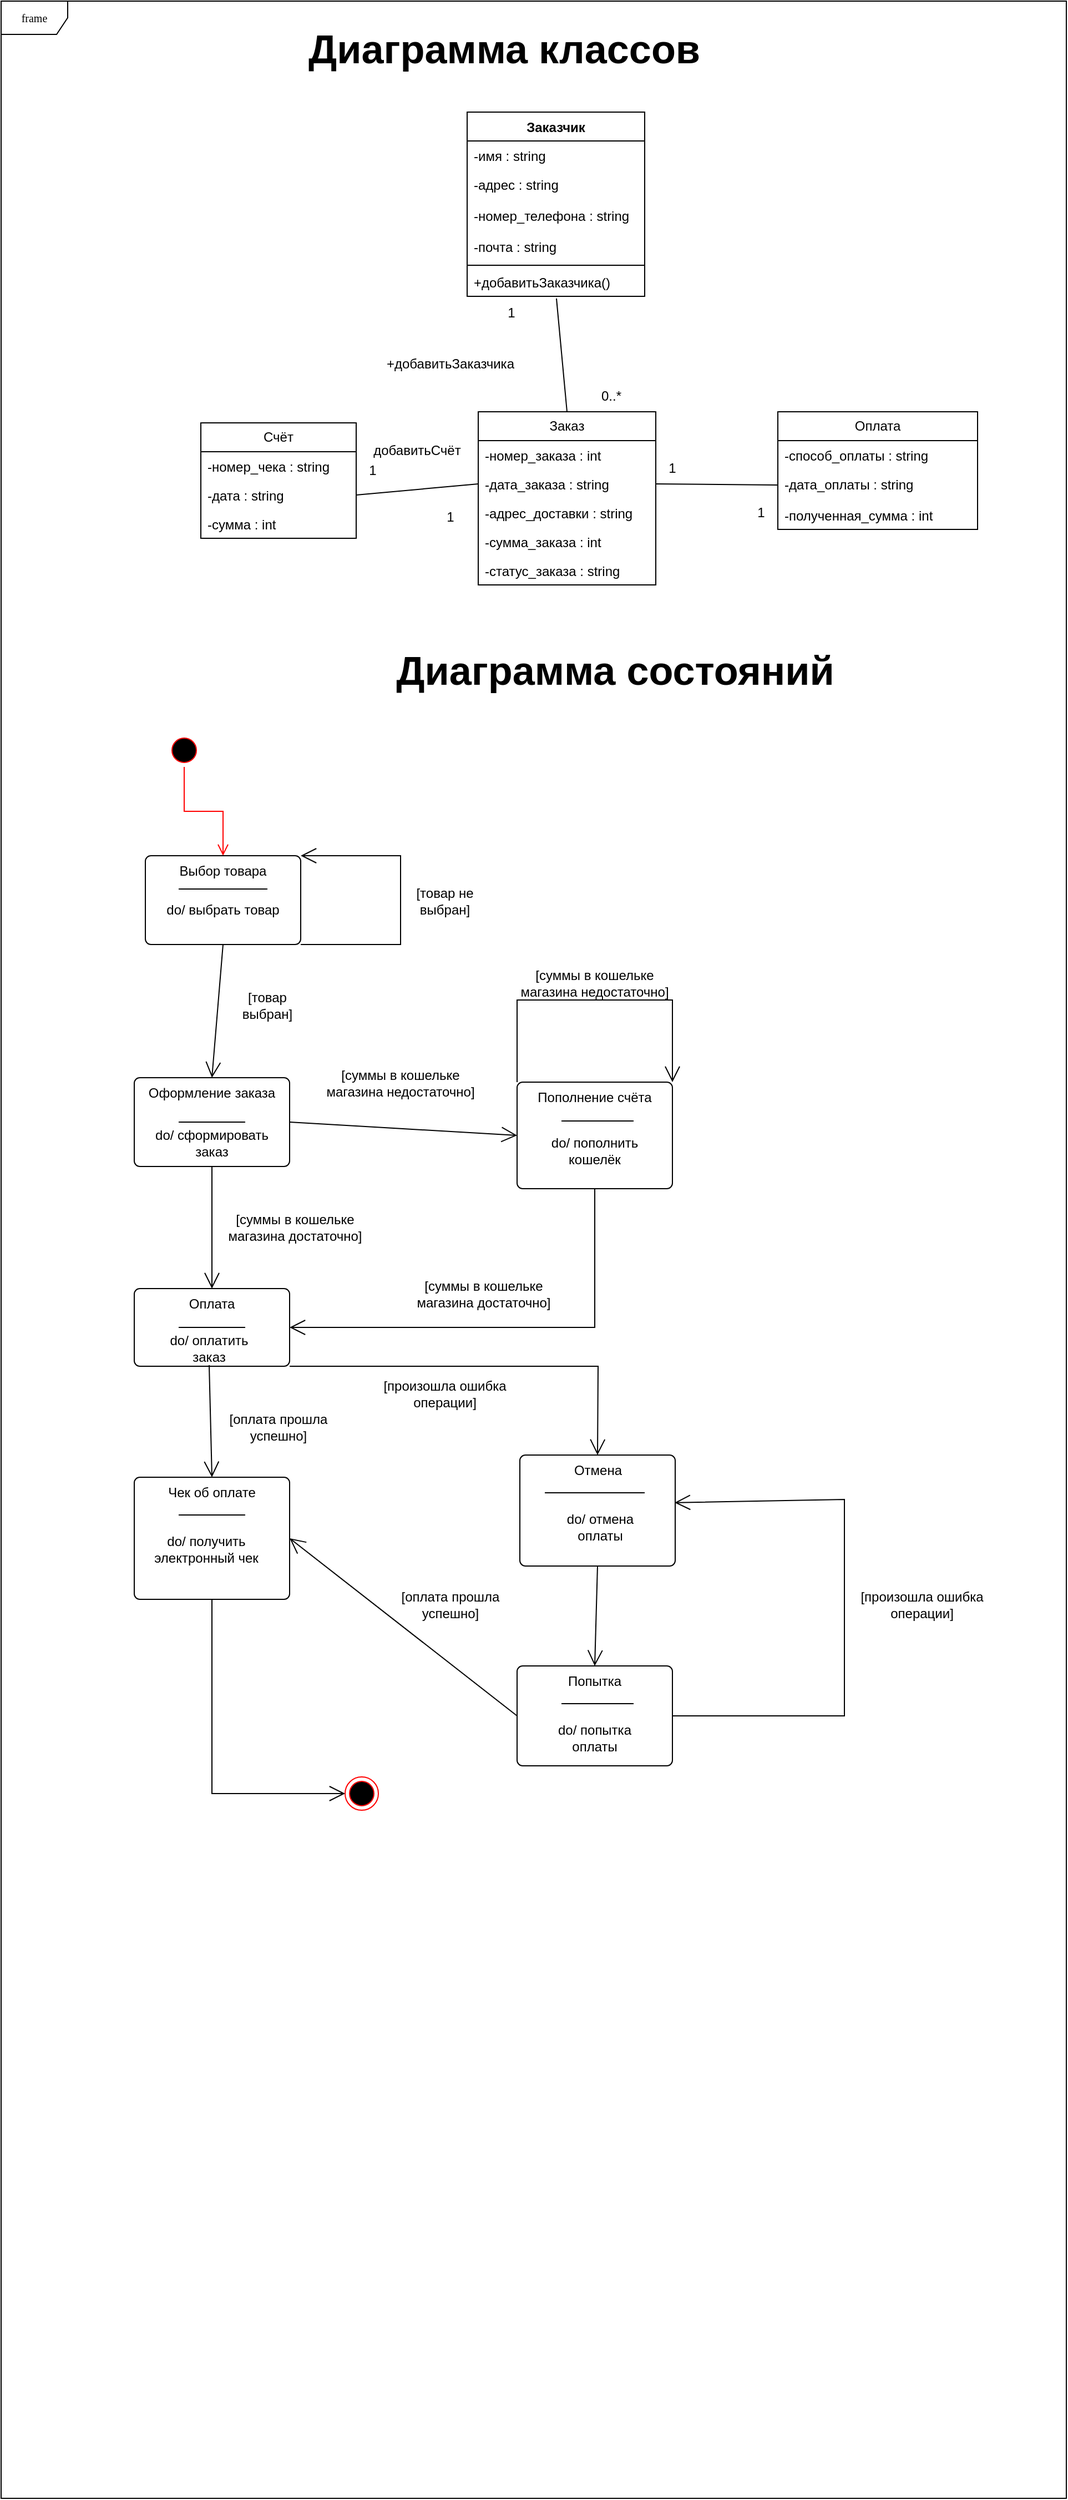 <mxfile version="22.1.18" type="github">
  <diagram name="Page-1" id="c4acf3e9-155e-7222-9cf6-157b1a14988f">
    <mxGraphModel dx="2037" dy="693" grid="1" gridSize="10" guides="1" tooltips="1" connect="1" arrows="1" fold="1" page="1" pageScale="1" pageWidth="850" pageHeight="1100" background="none" math="0" shadow="0">
      <root>
        <mxCell id="0" />
        <mxCell id="1" parent="0" />
        <mxCell id="17acba5748e5396b-1" value="frame" style="shape=umlFrame;whiteSpace=wrap;html=1;rounded=0;shadow=0;comic=0;labelBackgroundColor=none;strokeWidth=1;fontFamily=Verdana;fontSize=10;align=center;" parent="1" vertex="1">
          <mxGeometry x="-120" y="20" width="960" height="2250" as="geometry" />
        </mxCell>
        <mxCell id="1ROqw_EYxfn3M4fR1e2e-2" value="Заказчик" style="swimlane;fontStyle=1;align=center;verticalAlign=top;childLayout=stackLayout;horizontal=1;startSize=26;horizontalStack=0;resizeParent=1;resizeParentMax=0;resizeLast=0;collapsible=1;marginBottom=0;whiteSpace=wrap;html=1;" vertex="1" parent="1">
          <mxGeometry x="300" y="120" width="160" height="166" as="geometry">
            <mxRectangle x="300" y="120" width="100" height="30" as="alternateBounds" />
          </mxGeometry>
        </mxCell>
        <mxCell id="1ROqw_EYxfn3M4fR1e2e-12" value="-имя : string" style="text;strokeColor=none;fillColor=none;align=left;verticalAlign=top;spacingLeft=4;spacingRight=4;overflow=hidden;rotatable=0;points=[[0,0.5],[1,0.5]];portConstraint=eastwest;whiteSpace=wrap;html=1;" vertex="1" parent="1ROqw_EYxfn3M4fR1e2e-2">
          <mxGeometry y="26" width="160" height="26" as="geometry" />
        </mxCell>
        <mxCell id="1ROqw_EYxfn3M4fR1e2e-3" value="-адрес : string" style="text;strokeColor=none;fillColor=none;align=left;verticalAlign=top;spacingLeft=4;spacingRight=4;overflow=hidden;rotatable=0;points=[[0,0.5],[1,0.5]];portConstraint=eastwest;whiteSpace=wrap;html=1;" vertex="1" parent="1ROqw_EYxfn3M4fR1e2e-2">
          <mxGeometry y="52" width="160" height="28" as="geometry" />
        </mxCell>
        <mxCell id="1ROqw_EYxfn3M4fR1e2e-13" value="-номер_телефона : string" style="text;strokeColor=none;fillColor=none;align=left;verticalAlign=top;spacingLeft=4;spacingRight=4;overflow=hidden;rotatable=0;points=[[0,0.5],[1,0.5]];portConstraint=eastwest;whiteSpace=wrap;html=1;" vertex="1" parent="1ROqw_EYxfn3M4fR1e2e-2">
          <mxGeometry y="80" width="160" height="28" as="geometry" />
        </mxCell>
        <mxCell id="1ROqw_EYxfn3M4fR1e2e-14" value="-почта : string" style="text;strokeColor=none;fillColor=none;align=left;verticalAlign=top;spacingLeft=4;spacingRight=4;overflow=hidden;rotatable=0;points=[[0,0.5],[1,0.5]];portConstraint=eastwest;whiteSpace=wrap;html=1;" vertex="1" parent="1ROqw_EYxfn3M4fR1e2e-2">
          <mxGeometry y="108" width="160" height="28" as="geometry" />
        </mxCell>
        <mxCell id="1ROqw_EYxfn3M4fR1e2e-4" value="" style="line;strokeWidth=1;fillColor=none;align=left;verticalAlign=middle;spacingTop=-1;spacingLeft=3;spacingRight=3;rotatable=0;labelPosition=right;points=[];portConstraint=eastwest;strokeColor=inherit;" vertex="1" parent="1ROqw_EYxfn3M4fR1e2e-2">
          <mxGeometry y="136" width="160" height="4" as="geometry" />
        </mxCell>
        <mxCell id="1ROqw_EYxfn3M4fR1e2e-5" value="+добавитьЗаказчика()" style="text;strokeColor=none;fillColor=none;align=left;verticalAlign=top;spacingLeft=4;spacingRight=4;overflow=hidden;rotatable=0;points=[[0,0.5],[1,0.5]];portConstraint=eastwest;whiteSpace=wrap;html=1;" vertex="1" parent="1ROqw_EYxfn3M4fR1e2e-2">
          <mxGeometry y="140" width="160" height="26" as="geometry" />
        </mxCell>
        <mxCell id="1ROqw_EYxfn3M4fR1e2e-15" value="Заказ" style="swimlane;fontStyle=0;childLayout=stackLayout;horizontal=1;startSize=26;fillColor=none;horizontalStack=0;resizeParent=1;resizeParentMax=0;resizeLast=0;collapsible=1;marginBottom=0;whiteSpace=wrap;html=1;" vertex="1" parent="1">
          <mxGeometry x="310" y="390" width="160" height="156" as="geometry" />
        </mxCell>
        <mxCell id="1ROqw_EYxfn3M4fR1e2e-16" value="-номер_заказа : int" style="text;strokeColor=none;fillColor=none;align=left;verticalAlign=top;spacingLeft=4;spacingRight=4;overflow=hidden;rotatable=0;points=[[0,0.5],[1,0.5]];portConstraint=eastwest;whiteSpace=wrap;html=1;" vertex="1" parent="1ROqw_EYxfn3M4fR1e2e-15">
          <mxGeometry y="26" width="160" height="26" as="geometry" />
        </mxCell>
        <mxCell id="1ROqw_EYxfn3M4fR1e2e-17" value="-дата_заказа : string" style="text;strokeColor=none;fillColor=none;align=left;verticalAlign=top;spacingLeft=4;spacingRight=4;overflow=hidden;rotatable=0;points=[[0,0.5],[1,0.5]];portConstraint=eastwest;whiteSpace=wrap;html=1;" vertex="1" parent="1ROqw_EYxfn3M4fR1e2e-15">
          <mxGeometry y="52" width="160" height="26" as="geometry" />
        </mxCell>
        <mxCell id="1ROqw_EYxfn3M4fR1e2e-18" value="-адрес_доставки : string" style="text;strokeColor=none;fillColor=none;align=left;verticalAlign=top;spacingLeft=4;spacingRight=4;overflow=hidden;rotatable=0;points=[[0,0.5],[1,0.5]];portConstraint=eastwest;whiteSpace=wrap;html=1;" vertex="1" parent="1ROqw_EYxfn3M4fR1e2e-15">
          <mxGeometry y="78" width="160" height="26" as="geometry" />
        </mxCell>
        <mxCell id="1ROqw_EYxfn3M4fR1e2e-19" value="-сумма_заказа : int" style="text;strokeColor=none;fillColor=none;align=left;verticalAlign=top;spacingLeft=4;spacingRight=4;overflow=hidden;rotatable=0;points=[[0,0.5],[1,0.5]];portConstraint=eastwest;whiteSpace=wrap;html=1;" vertex="1" parent="1ROqw_EYxfn3M4fR1e2e-15">
          <mxGeometry y="104" width="160" height="26" as="geometry" />
        </mxCell>
        <mxCell id="1ROqw_EYxfn3M4fR1e2e-20" value="-статус_заказа : string" style="text;strokeColor=none;fillColor=none;align=left;verticalAlign=top;spacingLeft=4;spacingRight=4;overflow=hidden;rotatable=0;points=[[0,0.5],[1,0.5]];portConstraint=eastwest;whiteSpace=wrap;html=1;" vertex="1" parent="1ROqw_EYxfn3M4fR1e2e-15">
          <mxGeometry y="130" width="160" height="26" as="geometry" />
        </mxCell>
        <mxCell id="1ROqw_EYxfn3M4fR1e2e-24" value="" style="endArrow=none;html=1;rounded=0;entryX=0.503;entryY=1.073;entryDx=0;entryDy=0;entryPerimeter=0;exitX=0.5;exitY=0;exitDx=0;exitDy=0;" edge="1" parent="1" source="1ROqw_EYxfn3M4fR1e2e-15" target="1ROqw_EYxfn3M4fR1e2e-5">
          <mxGeometry width="50" height="50" relative="1" as="geometry">
            <mxPoint x="330" y="350" as="sourcePoint" />
            <mxPoint x="380" y="300" as="targetPoint" />
          </mxGeometry>
        </mxCell>
        <mxCell id="1ROqw_EYxfn3M4fR1e2e-27" value="Счёт" style="swimlane;fontStyle=0;childLayout=stackLayout;horizontal=1;startSize=26;fillColor=none;horizontalStack=0;resizeParent=1;resizeParentMax=0;resizeLast=0;collapsible=1;marginBottom=0;whiteSpace=wrap;html=1;" vertex="1" parent="1">
          <mxGeometry x="60" y="400" width="140" height="104" as="geometry" />
        </mxCell>
        <mxCell id="1ROqw_EYxfn3M4fR1e2e-28" value="-номер_чека : string" style="text;strokeColor=none;fillColor=none;align=left;verticalAlign=top;spacingLeft=4;spacingRight=4;overflow=hidden;rotatable=0;points=[[0,0.5],[1,0.5]];portConstraint=eastwest;whiteSpace=wrap;html=1;" vertex="1" parent="1ROqw_EYxfn3M4fR1e2e-27">
          <mxGeometry y="26" width="140" height="26" as="geometry" />
        </mxCell>
        <mxCell id="1ROqw_EYxfn3M4fR1e2e-29" value="-дата : string" style="text;strokeColor=none;fillColor=none;align=left;verticalAlign=top;spacingLeft=4;spacingRight=4;overflow=hidden;rotatable=0;points=[[0,0.5],[1,0.5]];portConstraint=eastwest;whiteSpace=wrap;html=1;" vertex="1" parent="1ROqw_EYxfn3M4fR1e2e-27">
          <mxGeometry y="52" width="140" height="26" as="geometry" />
        </mxCell>
        <mxCell id="1ROqw_EYxfn3M4fR1e2e-30" value="-сумма : int" style="text;strokeColor=none;fillColor=none;align=left;verticalAlign=top;spacingLeft=4;spacingRight=4;overflow=hidden;rotatable=0;points=[[0,0.5],[1,0.5]];portConstraint=eastwest;whiteSpace=wrap;html=1;" vertex="1" parent="1ROqw_EYxfn3M4fR1e2e-27">
          <mxGeometry y="78" width="140" height="26" as="geometry" />
        </mxCell>
        <mxCell id="1ROqw_EYxfn3M4fR1e2e-31" value="" style="endArrow=none;html=1;rounded=0;exitX=1;exitY=0.5;exitDx=0;exitDy=0;entryX=0;entryY=0.5;entryDx=0;entryDy=0;" edge="1" parent="1" source="1ROqw_EYxfn3M4fR1e2e-29" target="1ROqw_EYxfn3M4fR1e2e-17">
          <mxGeometry width="50" height="50" relative="1" as="geometry">
            <mxPoint x="230" y="500" as="sourcePoint" />
            <mxPoint x="280" y="450" as="targetPoint" />
          </mxGeometry>
        </mxCell>
        <mxCell id="1ROqw_EYxfn3M4fR1e2e-32" value="Оплата" style="swimlane;fontStyle=0;childLayout=stackLayout;horizontal=1;startSize=26;fillColor=none;horizontalStack=0;resizeParent=1;resizeParentMax=0;resizeLast=0;collapsible=1;marginBottom=0;whiteSpace=wrap;html=1;" vertex="1" parent="1">
          <mxGeometry x="580" y="390" width="180" height="106" as="geometry" />
        </mxCell>
        <mxCell id="1ROqw_EYxfn3M4fR1e2e-33" value="-способ_оплаты : string" style="text;strokeColor=none;fillColor=none;align=left;verticalAlign=top;spacingLeft=4;spacingRight=4;overflow=hidden;rotatable=0;points=[[0,0.5],[1,0.5]];portConstraint=eastwest;whiteSpace=wrap;html=1;" vertex="1" parent="1ROqw_EYxfn3M4fR1e2e-32">
          <mxGeometry y="26" width="180" height="26" as="geometry" />
        </mxCell>
        <mxCell id="1ROqw_EYxfn3M4fR1e2e-34" value="-дата_оплаты : string" style="text;strokeColor=none;fillColor=none;align=left;verticalAlign=top;spacingLeft=4;spacingRight=4;overflow=hidden;rotatable=0;points=[[0,0.5],[1,0.5]];portConstraint=eastwest;whiteSpace=wrap;html=1;" vertex="1" parent="1ROqw_EYxfn3M4fR1e2e-32">
          <mxGeometry y="52" width="180" height="28" as="geometry" />
        </mxCell>
        <mxCell id="1ROqw_EYxfn3M4fR1e2e-35" value="-полученная_сумма : int" style="text;strokeColor=none;fillColor=none;align=left;verticalAlign=top;spacingLeft=4;spacingRight=4;overflow=hidden;rotatable=0;points=[[0,0.5],[1,0.5]];portConstraint=eastwest;whiteSpace=wrap;html=1;" vertex="1" parent="1ROqw_EYxfn3M4fR1e2e-32">
          <mxGeometry y="80" width="180" height="26" as="geometry" />
        </mxCell>
        <mxCell id="1ROqw_EYxfn3M4fR1e2e-36" value="" style="endArrow=none;html=1;rounded=0;entryX=0;entryY=0.5;entryDx=0;entryDy=0;exitX=1;exitY=0.5;exitDx=0;exitDy=0;" edge="1" parent="1" source="1ROqw_EYxfn3M4fR1e2e-17" target="1ROqw_EYxfn3M4fR1e2e-34">
          <mxGeometry width="50" height="50" relative="1" as="geometry">
            <mxPoint x="490" y="490" as="sourcePoint" />
            <mxPoint x="540" y="440" as="targetPoint" />
          </mxGeometry>
        </mxCell>
        <mxCell id="1ROqw_EYxfn3M4fR1e2e-74" value="1" style="text;html=1;strokeColor=none;fillColor=none;align=center;verticalAlign=middle;whiteSpace=wrap;rounded=0;" vertex="1" parent="1">
          <mxGeometry x="310" y="286" width="60" height="30" as="geometry" />
        </mxCell>
        <mxCell id="1ROqw_EYxfn3M4fR1e2e-77" value="0..*" style="text;html=1;strokeColor=none;fillColor=none;align=center;verticalAlign=middle;whiteSpace=wrap;rounded=0;" vertex="1" parent="1">
          <mxGeometry x="400" y="361" width="60" height="30" as="geometry" />
        </mxCell>
        <mxCell id="1ROqw_EYxfn3M4fR1e2e-78" value="+добавитьЗаказчика" style="text;html=1;strokeColor=none;fillColor=none;align=center;verticalAlign=middle;whiteSpace=wrap;rounded=0;" vertex="1" parent="1">
          <mxGeometry x="210" y="332" width="150" height="30" as="geometry" />
        </mxCell>
        <mxCell id="1ROqw_EYxfn3M4fR1e2e-80" value="1" style="text;html=1;strokeColor=none;fillColor=none;align=center;verticalAlign=middle;whiteSpace=wrap;rounded=0;" vertex="1" parent="1">
          <mxGeometry x="200" y="428" width="30" height="30" as="geometry" />
        </mxCell>
        <mxCell id="1ROqw_EYxfn3M4fR1e2e-81" value="1" style="text;html=1;strokeColor=none;fillColor=none;align=center;verticalAlign=middle;whiteSpace=wrap;rounded=0;" vertex="1" parent="1">
          <mxGeometry x="255" y="470" width="60" height="30" as="geometry" />
        </mxCell>
        <mxCell id="1ROqw_EYxfn3M4fR1e2e-82" value="1" style="text;html=1;strokeColor=none;fillColor=none;align=center;verticalAlign=middle;whiteSpace=wrap;rounded=0;" vertex="1" parent="1">
          <mxGeometry x="470" y="426" width="30" height="30" as="geometry" />
        </mxCell>
        <mxCell id="1ROqw_EYxfn3M4fR1e2e-83" value="1" style="text;html=1;strokeColor=none;fillColor=none;align=center;verticalAlign=middle;whiteSpace=wrap;rounded=0;" vertex="1" parent="1">
          <mxGeometry x="550" y="466" width="30" height="30" as="geometry" />
        </mxCell>
        <mxCell id="1ROqw_EYxfn3M4fR1e2e-84" value="добавитьСчёт" style="text;html=1;strokeColor=none;fillColor=none;align=center;verticalAlign=middle;whiteSpace=wrap;rounded=0;" vertex="1" parent="1">
          <mxGeometry x="200" y="410" width="110" height="30" as="geometry" />
        </mxCell>
        <mxCell id="1ROqw_EYxfn3M4fR1e2e-85" value="" style="ellipse;html=1;shape=startState;fillColor=#000000;strokeColor=#ff0000;" vertex="1" parent="1">
          <mxGeometry x="30" y="680" width="30" height="30" as="geometry" />
        </mxCell>
        <mxCell id="1ROqw_EYxfn3M4fR1e2e-86" value="" style="edgeStyle=orthogonalEdgeStyle;html=1;verticalAlign=bottom;endArrow=open;endSize=8;strokeColor=#ff0000;rounded=0;entryX=0.5;entryY=0;entryDx=0;entryDy=0;" edge="1" source="1ROqw_EYxfn3M4fR1e2e-85" parent="1" target="1ROqw_EYxfn3M4fR1e2e-93">
          <mxGeometry relative="1" as="geometry">
            <mxPoint x="50" y="780" as="targetPoint" />
          </mxGeometry>
        </mxCell>
        <mxCell id="1ROqw_EYxfn3M4fR1e2e-93" value="Выбор товара" style="html=1;align=center;verticalAlign=top;rounded=1;absoluteArcSize=1;arcSize=10;dashed=0;whiteSpace=wrap;" vertex="1" parent="1">
          <mxGeometry x="10" y="790" width="140" height="80" as="geometry" />
        </mxCell>
        <mxCell id="1ROqw_EYxfn3M4fR1e2e-94" value="" style="line;strokeWidth=1;fillColor=none;align=left;verticalAlign=middle;spacingTop=-1;spacingLeft=3;spacingRight=3;rotatable=0;labelPosition=right;points=[];portConstraint=eastwest;strokeColor=inherit;" vertex="1" parent="1">
          <mxGeometry x="40" y="816" width="80" height="8" as="geometry" />
        </mxCell>
        <mxCell id="1ROqw_EYxfn3M4fR1e2e-95" value="do/ выбрать товар" style="text;html=1;strokeColor=none;fillColor=none;align=center;verticalAlign=middle;whiteSpace=wrap;rounded=0;movable=1;resizable=1;rotatable=1;deletable=1;editable=1;locked=0;connectable=1;" vertex="1" parent="1">
          <mxGeometry x="20" y="824" width="120" height="30" as="geometry" />
        </mxCell>
        <mxCell id="1ROqw_EYxfn3M4fR1e2e-96" value="" style="endArrow=open;endFill=1;endSize=12;html=1;rounded=0;entryX=1;entryY=0;entryDx=0;entryDy=0;exitX=1;exitY=1;exitDx=0;exitDy=0;" edge="1" parent="1" source="1ROqw_EYxfn3M4fR1e2e-93" target="1ROqw_EYxfn3M4fR1e2e-93">
          <mxGeometry width="160" relative="1" as="geometry">
            <mxPoint x="190" y="816" as="sourcePoint" />
            <mxPoint x="190" y="801" as="targetPoint" />
            <Array as="points">
              <mxPoint x="240" y="870" />
              <mxPoint x="240" y="790" />
            </Array>
          </mxGeometry>
        </mxCell>
        <mxCell id="1ROqw_EYxfn3M4fR1e2e-99" value="[товар не выбран]" style="text;html=1;strokeColor=none;fillColor=none;align=center;verticalAlign=middle;whiteSpace=wrap;rounded=0;" vertex="1" parent="1">
          <mxGeometry x="250" y="816" width="60" height="30" as="geometry" />
        </mxCell>
        <mxCell id="1ROqw_EYxfn3M4fR1e2e-100" value="Оформление заказа" style="html=1;align=center;verticalAlign=top;rounded=1;absoluteArcSize=1;arcSize=10;dashed=0;whiteSpace=wrap;" vertex="1" parent="1">
          <mxGeometry y="990" width="140" height="80" as="geometry" />
        </mxCell>
        <mxCell id="1ROqw_EYxfn3M4fR1e2e-101" value="" style="endArrow=open;endFill=1;endSize=12;html=1;rounded=0;entryX=0.5;entryY=0;entryDx=0;entryDy=0;" edge="1" parent="1" target="1ROqw_EYxfn3M4fR1e2e-100">
          <mxGeometry width="160" relative="1" as="geometry">
            <mxPoint x="80" y="870" as="sourcePoint" />
            <mxPoint x="170" y="960" as="targetPoint" />
          </mxGeometry>
        </mxCell>
        <mxCell id="1ROqw_EYxfn3M4fR1e2e-102" value="[товар выбран]" style="text;html=1;strokeColor=none;fillColor=none;align=center;verticalAlign=middle;whiteSpace=wrap;rounded=0;" vertex="1" parent="1">
          <mxGeometry x="90" y="910" width="60" height="30" as="geometry" />
        </mxCell>
        <mxCell id="1ROqw_EYxfn3M4fR1e2e-103" value="" style="line;strokeWidth=1;fillColor=none;align=left;verticalAlign=middle;spacingTop=-1;spacingLeft=3;spacingRight=3;rotatable=0;labelPosition=right;points=[];portConstraint=eastwest;strokeColor=inherit;" vertex="1" parent="1">
          <mxGeometry x="40" y="1026" width="60" height="8" as="geometry" />
        </mxCell>
        <mxCell id="1ROqw_EYxfn3M4fR1e2e-104" value="do/ сформировать заказ" style="text;html=1;strokeColor=none;fillColor=none;align=center;verticalAlign=middle;whiteSpace=wrap;rounded=0;" vertex="1" parent="1">
          <mxGeometry x="10" y="1034" width="120" height="30" as="geometry" />
        </mxCell>
        <mxCell id="1ROqw_EYxfn3M4fR1e2e-105" value="" style="endArrow=open;endFill=1;endSize=12;html=1;rounded=0;exitX=0.5;exitY=1;exitDx=0;exitDy=0;entryX=0.5;entryY=0;entryDx=0;entryDy=0;" edge="1" parent="1" source="1ROqw_EYxfn3M4fR1e2e-100" target="1ROqw_EYxfn3M4fR1e2e-106">
          <mxGeometry width="160" relative="1" as="geometry">
            <mxPoint y="1190" as="sourcePoint" />
            <mxPoint x="160" y="1190" as="targetPoint" />
          </mxGeometry>
        </mxCell>
        <mxCell id="1ROqw_EYxfn3M4fR1e2e-106" value="Оплата" style="html=1;align=center;verticalAlign=top;rounded=1;absoluteArcSize=1;arcSize=10;dashed=0;whiteSpace=wrap;" vertex="1" parent="1">
          <mxGeometry y="1180" width="140" height="70" as="geometry" />
        </mxCell>
        <mxCell id="1ROqw_EYxfn3M4fR1e2e-107" value="" style="line;strokeWidth=1;fillColor=none;align=left;verticalAlign=middle;spacingTop=-1;spacingLeft=3;spacingRight=3;rotatable=0;labelPosition=right;points=[];portConstraint=eastwest;strokeColor=inherit;" vertex="1" parent="1">
          <mxGeometry x="40" y="1211" width="60" height="8" as="geometry" />
        </mxCell>
        <mxCell id="1ROqw_EYxfn3M4fR1e2e-108" value="do/ оплатить заказ" style="text;html=1;strokeColor=none;fillColor=none;align=center;verticalAlign=middle;whiteSpace=wrap;rounded=0;" vertex="1" parent="1">
          <mxGeometry x="15" y="1219" width="105" height="30" as="geometry" />
        </mxCell>
        <mxCell id="1ROqw_EYxfn3M4fR1e2e-109" value="[суммы в кошельке магазина достаточно]" style="text;html=1;strokeColor=none;fillColor=none;align=center;verticalAlign=middle;whiteSpace=wrap;rounded=0;" vertex="1" parent="1">
          <mxGeometry x="80" y="1110" width="130" height="30" as="geometry" />
        </mxCell>
        <mxCell id="1ROqw_EYxfn3M4fR1e2e-115" value="" style="endArrow=open;endFill=1;endSize=12;html=1;rounded=0;exitX=1;exitY=0.5;exitDx=0;exitDy=0;entryX=0;entryY=0.5;entryDx=0;entryDy=0;" edge="1" parent="1" source="1ROqw_EYxfn3M4fR1e2e-100" target="1ROqw_EYxfn3M4fR1e2e-116">
          <mxGeometry width="160" relative="1" as="geometry">
            <mxPoint x="340" y="1069" as="sourcePoint" />
            <mxPoint x="430" y="1189" as="targetPoint" />
          </mxGeometry>
        </mxCell>
        <mxCell id="1ROqw_EYxfn3M4fR1e2e-116" value="Пополнение счёта" style="html=1;align=center;verticalAlign=top;rounded=1;absoluteArcSize=1;arcSize=10;dashed=0;whiteSpace=wrap;" vertex="1" parent="1">
          <mxGeometry x="345" y="994" width="140" height="96" as="geometry" />
        </mxCell>
        <mxCell id="1ROqw_EYxfn3M4fR1e2e-117" value="[суммы в кошельке магазина недостаточно]" style="text;html=1;strokeColor=none;fillColor=none;align=center;verticalAlign=middle;whiteSpace=wrap;rounded=0;" vertex="1" parent="1">
          <mxGeometry x="170" y="980" width="140" height="30" as="geometry" />
        </mxCell>
        <mxCell id="1ROqw_EYxfn3M4fR1e2e-118" value="" style="line;strokeWidth=1;fillColor=none;align=left;verticalAlign=middle;spacingTop=-1;spacingLeft=3;spacingRight=3;rotatable=0;labelPosition=right;points=[];portConstraint=eastwest;strokeColor=inherit;" vertex="1" parent="1">
          <mxGeometry x="385" y="1025" width="65" height="8" as="geometry" />
        </mxCell>
        <mxCell id="1ROqw_EYxfn3M4fR1e2e-119" value="do/ пополнить кошелёк" style="text;html=1;strokeColor=none;fillColor=none;align=center;verticalAlign=middle;whiteSpace=wrap;rounded=0;" vertex="1" parent="1">
          <mxGeometry x="360" y="1041" width="110" height="30" as="geometry" />
        </mxCell>
        <mxCell id="1ROqw_EYxfn3M4fR1e2e-120" value="" style="endArrow=open;endFill=1;endSize=12;html=1;rounded=0;entryX=1;entryY=0.5;entryDx=0;entryDy=0;exitX=0.5;exitY=1;exitDx=0;exitDy=0;" edge="1" parent="1" source="1ROqw_EYxfn3M4fR1e2e-116" target="1ROqw_EYxfn3M4fR1e2e-106">
          <mxGeometry width="160" relative="1" as="geometry">
            <mxPoint x="280" y="1170" as="sourcePoint" />
            <mxPoint x="440" y="1170" as="targetPoint" />
            <Array as="points">
              <mxPoint x="415" y="1215" />
            </Array>
          </mxGeometry>
        </mxCell>
        <mxCell id="1ROqw_EYxfn3M4fR1e2e-121" value="" style="endArrow=open;endFill=1;endSize=12;html=1;rounded=0;exitX=0;exitY=0;exitDx=0;exitDy=0;entryX=1;entryY=0;entryDx=0;entryDy=0;" edge="1" parent="1" source="1ROqw_EYxfn3M4fR1e2e-116" target="1ROqw_EYxfn3M4fR1e2e-116">
          <mxGeometry width="160" relative="1" as="geometry">
            <mxPoint x="340" y="850" as="sourcePoint" />
            <mxPoint x="500" y="850" as="targetPoint" />
            <Array as="points">
              <mxPoint x="345" y="920" />
              <mxPoint x="485" y="920" />
            </Array>
          </mxGeometry>
        </mxCell>
        <mxCell id="1ROqw_EYxfn3M4fR1e2e-123" value="[суммы в кошельке магазина недостаточно]" style="text;html=1;strokeColor=none;fillColor=none;align=center;verticalAlign=middle;whiteSpace=wrap;rounded=0;" vertex="1" parent="1">
          <mxGeometry x="345" y="890" width="140" height="30" as="geometry" />
        </mxCell>
        <mxCell id="1ROqw_EYxfn3M4fR1e2e-124" value="[суммы в кошельке магазина достаточно]" style="text;html=1;strokeColor=none;fillColor=none;align=center;verticalAlign=middle;whiteSpace=wrap;rounded=0;" vertex="1" parent="1">
          <mxGeometry x="250" y="1170" width="130" height="30" as="geometry" />
        </mxCell>
        <mxCell id="1ROqw_EYxfn3M4fR1e2e-125" value="Чек об оплате" style="html=1;align=center;verticalAlign=top;rounded=1;absoluteArcSize=1;arcSize=10;dashed=0;whiteSpace=wrap;" vertex="1" parent="1">
          <mxGeometry y="1350" width="140" height="110" as="geometry" />
        </mxCell>
        <mxCell id="1ROqw_EYxfn3M4fR1e2e-126" value="" style="endArrow=open;endFill=1;endSize=12;html=1;rounded=0;exitX=0.5;exitY=1;exitDx=0;exitDy=0;entryX=0.5;entryY=0;entryDx=0;entryDy=0;" edge="1" parent="1" source="1ROqw_EYxfn3M4fR1e2e-108" target="1ROqw_EYxfn3M4fR1e2e-125">
          <mxGeometry width="160" relative="1" as="geometry">
            <mxPoint x="30" y="1290" as="sourcePoint" />
            <mxPoint x="190" y="1290" as="targetPoint" />
          </mxGeometry>
        </mxCell>
        <mxCell id="1ROqw_EYxfn3M4fR1e2e-127" value="" style="line;strokeWidth=1;fillColor=none;align=left;verticalAlign=middle;spacingTop=-1;spacingLeft=3;spacingRight=3;rotatable=0;labelPosition=right;points=[];portConstraint=eastwest;strokeColor=inherit;" vertex="1" parent="1">
          <mxGeometry x="40" y="1380" width="60" height="8" as="geometry" />
        </mxCell>
        <mxCell id="1ROqw_EYxfn3M4fR1e2e-128" value="do/ получить электронный чек" style="text;html=1;strokeColor=none;fillColor=none;align=center;verticalAlign=middle;whiteSpace=wrap;rounded=0;" vertex="1" parent="1">
          <mxGeometry x="10" y="1400" width="110" height="30" as="geometry" />
        </mxCell>
        <mxCell id="1ROqw_EYxfn3M4fR1e2e-129" value="[оплата прошла успешно]" style="text;html=1;strokeColor=none;fillColor=none;align=center;verticalAlign=middle;whiteSpace=wrap;rounded=0;" vertex="1" parent="1">
          <mxGeometry x="80" y="1290" width="100" height="30" as="geometry" />
        </mxCell>
        <mxCell id="1ROqw_EYxfn3M4fR1e2e-130" value="" style="ellipse;html=1;shape=endState;fillColor=#000000;strokeColor=#ff0000;" vertex="1" parent="1">
          <mxGeometry x="190" y="1620" width="30" height="30" as="geometry" />
        </mxCell>
        <mxCell id="1ROqw_EYxfn3M4fR1e2e-131" value="" style="endArrow=open;endFill=1;endSize=12;html=1;rounded=0;entryX=0;entryY=0.5;entryDx=0;entryDy=0;exitX=0.5;exitY=1;exitDx=0;exitDy=0;" edge="1" parent="1" source="1ROqw_EYxfn3M4fR1e2e-125" target="1ROqw_EYxfn3M4fR1e2e-130">
          <mxGeometry width="160" relative="1" as="geometry">
            <mxPoint y="1500" as="sourcePoint" />
            <mxPoint x="160" y="1500" as="targetPoint" />
            <Array as="points">
              <mxPoint x="70" y="1635" />
            </Array>
          </mxGeometry>
        </mxCell>
        <mxCell id="1ROqw_EYxfn3M4fR1e2e-132" value="" style="endArrow=open;endFill=1;endSize=12;html=1;rounded=0;exitX=1;exitY=1;exitDx=0;exitDy=0;entryX=0.5;entryY=0;entryDx=0;entryDy=0;" edge="1" parent="1" source="1ROqw_EYxfn3M4fR1e2e-106" target="1ROqw_EYxfn3M4fR1e2e-133">
          <mxGeometry width="160" relative="1" as="geometry">
            <mxPoint x="210" y="1300" as="sourcePoint" />
            <mxPoint x="370" y="1300" as="targetPoint" />
            <Array as="points">
              <mxPoint x="418" y="1250" />
            </Array>
          </mxGeometry>
        </mxCell>
        <mxCell id="1ROqw_EYxfn3M4fR1e2e-133" value="Отмена" style="html=1;align=center;verticalAlign=top;rounded=1;absoluteArcSize=1;arcSize=10;dashed=0;whiteSpace=wrap;" vertex="1" parent="1">
          <mxGeometry x="347.5" y="1330" width="140" height="100" as="geometry" />
        </mxCell>
        <mxCell id="1ROqw_EYxfn3M4fR1e2e-134" value="[произошла ошибка операции]" style="text;html=1;strokeColor=none;fillColor=none;align=center;verticalAlign=middle;whiteSpace=wrap;rounded=0;" vertex="1" parent="1">
          <mxGeometry x="220" y="1260" width="120" height="30" as="geometry" />
        </mxCell>
        <mxCell id="1ROqw_EYxfn3M4fR1e2e-135" value="" style="line;strokeWidth=1;fillColor=none;align=left;verticalAlign=middle;spacingTop=-1;spacingLeft=3;spacingRight=3;rotatable=0;labelPosition=right;points=[];portConstraint=eastwest;strokeColor=inherit;" vertex="1" parent="1">
          <mxGeometry x="370" y="1360" width="90" height="8" as="geometry" />
        </mxCell>
        <mxCell id="1ROqw_EYxfn3M4fR1e2e-136" value="do/ отмена оплаты" style="text;html=1;strokeColor=none;fillColor=none;align=center;verticalAlign=middle;whiteSpace=wrap;rounded=0;" vertex="1" parent="1">
          <mxGeometry x="380" y="1380" width="80" height="30" as="geometry" />
        </mxCell>
        <mxCell id="1ROqw_EYxfn3M4fR1e2e-137" value="Попытка" style="html=1;align=center;verticalAlign=top;rounded=1;absoluteArcSize=1;arcSize=10;dashed=0;whiteSpace=wrap;" vertex="1" parent="1">
          <mxGeometry x="345" y="1520" width="140" height="90" as="geometry" />
        </mxCell>
        <mxCell id="1ROqw_EYxfn3M4fR1e2e-138" value="" style="endArrow=open;endFill=1;endSize=12;html=1;rounded=0;exitX=0.5;exitY=1;exitDx=0;exitDy=0;entryX=0.5;entryY=0;entryDx=0;entryDy=0;" edge="1" parent="1" source="1ROqw_EYxfn3M4fR1e2e-133" target="1ROqw_EYxfn3M4fR1e2e-137">
          <mxGeometry width="160" relative="1" as="geometry">
            <mxPoint x="320" y="1470" as="sourcePoint" />
            <mxPoint x="480" y="1470" as="targetPoint" />
          </mxGeometry>
        </mxCell>
        <mxCell id="1ROqw_EYxfn3M4fR1e2e-139" value="" style="endArrow=open;endFill=1;endSize=12;html=1;rounded=0;exitX=0;exitY=0.5;exitDx=0;exitDy=0;entryX=1;entryY=0.5;entryDx=0;entryDy=0;" edge="1" parent="1" source="1ROqw_EYxfn3M4fR1e2e-137" target="1ROqw_EYxfn3M4fR1e2e-125">
          <mxGeometry width="160" relative="1" as="geometry">
            <mxPoint x="300" y="1480" as="sourcePoint" />
            <mxPoint x="140" y="1480" as="targetPoint" />
          </mxGeometry>
        </mxCell>
        <mxCell id="1ROqw_EYxfn3M4fR1e2e-140" value="" style="line;strokeWidth=1;fillColor=none;align=left;verticalAlign=middle;spacingTop=-1;spacingLeft=3;spacingRight=3;rotatable=0;labelPosition=right;points=[];portConstraint=eastwest;strokeColor=inherit;" vertex="1" parent="1">
          <mxGeometry x="385" y="1550" width="65" height="8" as="geometry" />
        </mxCell>
        <mxCell id="1ROqw_EYxfn3M4fR1e2e-141" value="do/ попытка оплаты" style="text;html=1;strokeColor=none;fillColor=none;align=center;verticalAlign=middle;whiteSpace=wrap;rounded=0;" vertex="1" parent="1">
          <mxGeometry x="380" y="1570" width="70" height="30" as="geometry" />
        </mxCell>
        <mxCell id="1ROqw_EYxfn3M4fR1e2e-142" value="" style="endArrow=open;endFill=1;endSize=12;html=1;rounded=0;exitX=1;exitY=0.5;exitDx=0;exitDy=0;entryX=0.996;entryY=0.429;entryDx=0;entryDy=0;entryPerimeter=0;" edge="1" parent="1" source="1ROqw_EYxfn3M4fR1e2e-137" target="1ROqw_EYxfn3M4fR1e2e-133">
          <mxGeometry width="160" relative="1" as="geometry">
            <mxPoint x="480" y="1490" as="sourcePoint" />
            <mxPoint x="640" y="1490" as="targetPoint" />
            <Array as="points">
              <mxPoint x="640" y="1565" />
              <mxPoint x="640" y="1370" />
            </Array>
          </mxGeometry>
        </mxCell>
        <mxCell id="1ROqw_EYxfn3M4fR1e2e-143" value="[оплата прошла успешно]" style="text;html=1;strokeColor=none;fillColor=none;align=center;verticalAlign=middle;whiteSpace=wrap;rounded=0;" vertex="1" parent="1">
          <mxGeometry x="230" y="1450" width="110" height="30" as="geometry" />
        </mxCell>
        <mxCell id="1ROqw_EYxfn3M4fR1e2e-145" value="[произошла ошибка операции]" style="text;html=1;strokeColor=none;fillColor=none;align=center;verticalAlign=middle;whiteSpace=wrap;rounded=0;" vertex="1" parent="1">
          <mxGeometry x="650" y="1450" width="120" height="30" as="geometry" />
        </mxCell>
        <mxCell id="1ROqw_EYxfn3M4fR1e2e-146" value="Диаграмма состояний" style="text;align=center;fontStyle=1;verticalAlign=middle;spacingLeft=3;spacingRight=3;strokeColor=none;rotatable=0;points=[[0,0.5],[1,0.5]];portConstraint=eastwest;html=1;fontSize=36;" vertex="1" parent="1">
          <mxGeometry x="215" y="610" width="435" height="26" as="geometry" />
        </mxCell>
        <mxCell id="1ROqw_EYxfn3M4fR1e2e-147" value="Диаграмма классов" style="text;align=center;fontStyle=1;verticalAlign=middle;spacingLeft=3;spacingRight=3;strokeColor=none;rotatable=0;points=[[0,0.5],[1,0.5]];portConstraint=eastwest;html=1;fontSize=36;" vertex="1" parent="1">
          <mxGeometry x="115" y="50" width="435" height="26" as="geometry" />
        </mxCell>
      </root>
    </mxGraphModel>
  </diagram>
</mxfile>
